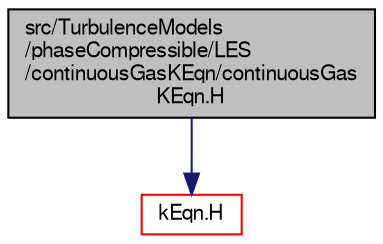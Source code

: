 digraph "src/TurbulenceModels/phaseCompressible/LES/continuousGasKEqn/continuousGasKEqn.H"
{
  bgcolor="transparent";
  edge [fontname="FreeSans",fontsize="10",labelfontname="FreeSans",labelfontsize="10"];
  node [fontname="FreeSans",fontsize="10",shape=record];
  Node0 [label="src/TurbulenceModels\l/phaseCompressible/LES\l/continuousGasKEqn/continuousGas\lKEqn.H",height=0.2,width=0.4,color="black", fillcolor="grey75", style="filled", fontcolor="black"];
  Node0 -> Node1 [color="midnightblue",fontsize="10",style="solid",fontname="FreeSans"];
  Node1 [label="kEqn.H",height=0.2,width=0.4,color="red",URL="$a17780.html"];
}
